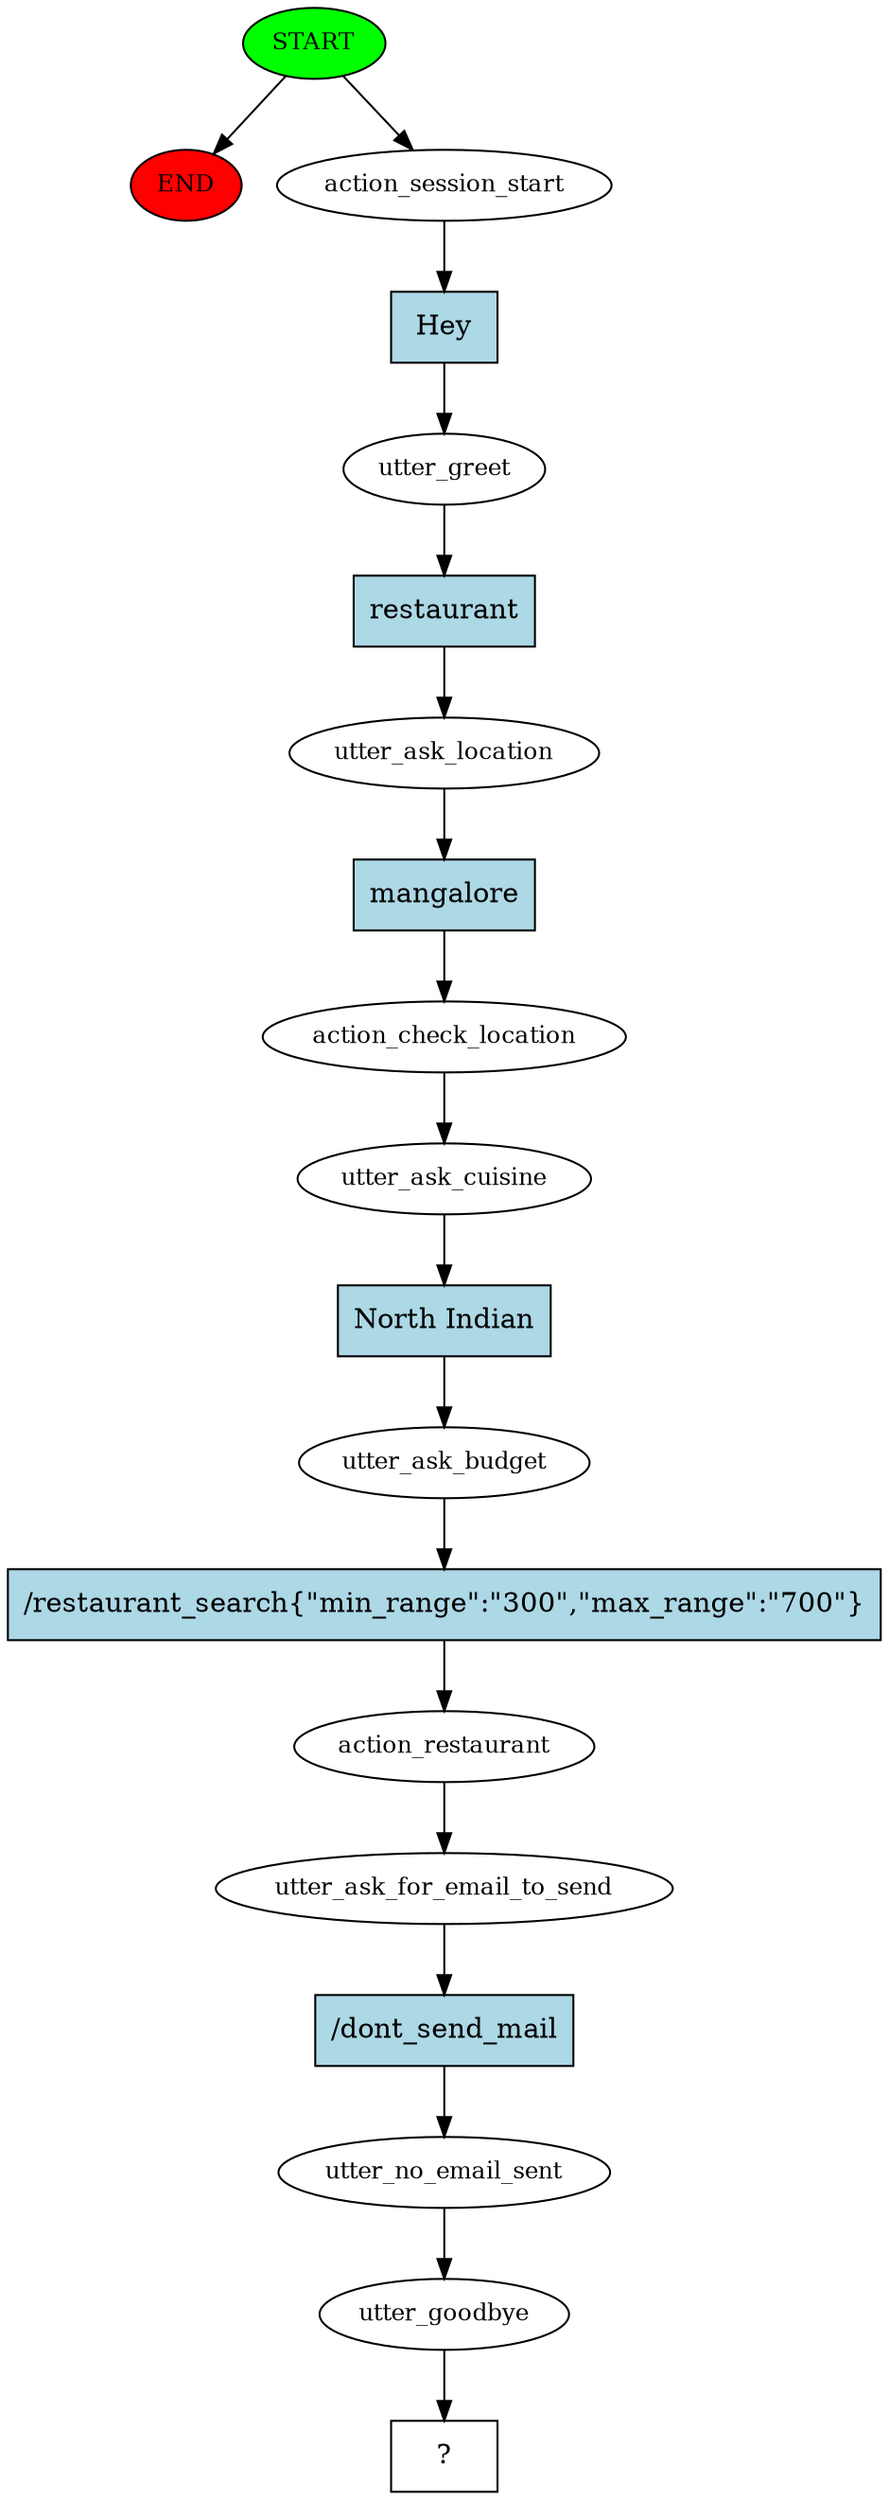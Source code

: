 digraph  {
0 [class="start active", fillcolor=green, fontsize=12, label=START, style=filled];
"-1" [class=end, fillcolor=red, fontsize=12, label=END, style=filled];
1 [class=active, fontsize=12, label=action_session_start];
2 [class=active, fontsize=12, label=utter_greet];
3 [class=active, fontsize=12, label=utter_ask_location];
4 [class=active, fontsize=12, label=action_check_location];
5 [class=active, fontsize=12, label=utter_ask_cuisine];
6 [class=active, fontsize=12, label=utter_ask_budget];
7 [class=active, fontsize=12, label=action_restaurant];
8 [class=active, fontsize=12, label=utter_ask_for_email_to_send];
9 [class=active, fontsize=12, label=utter_no_email_sent];
10 [class=active, fontsize=12, label=utter_goodbye];
11 [class="intent dashed active", label="  ?  ", shape=rect];
12 [class="intent active", fillcolor=lightblue, label=Hey, shape=rect, style=filled];
13 [class="intent active", fillcolor=lightblue, label=restaurant, shape=rect, style=filled];
14 [class="intent active", fillcolor=lightblue, label=mangalore, shape=rect, style=filled];
15 [class="intent active", fillcolor=lightblue, label="North Indian", shape=rect, style=filled];
16 [class="intent active", fillcolor=lightblue, label="/restaurant_search{\"min_range\":\"300\",\"max_range\":\"700\"}", shape=rect, style=filled];
17 [class="intent active", fillcolor=lightblue, label="/dont_send_mail", shape=rect, style=filled];
0 -> "-1"  [class="", key=NONE, label=""];
0 -> 1  [class=active, key=NONE, label=""];
1 -> 12  [class=active, key=0];
2 -> 13  [class=active, key=0];
3 -> 14  [class=active, key=0];
4 -> 5  [class=active, key=NONE, label=""];
5 -> 15  [class=active, key=0];
6 -> 16  [class=active, key=0];
7 -> 8  [class=active, key=NONE, label=""];
8 -> 17  [class=active, key=0];
9 -> 10  [class=active, key=NONE, label=""];
10 -> 11  [class=active, key=NONE, label=""];
12 -> 2  [class=active, key=0];
13 -> 3  [class=active, key=0];
14 -> 4  [class=active, key=0];
15 -> 6  [class=active, key=0];
16 -> 7  [class=active, key=0];
17 -> 9  [class=active, key=0];
}
